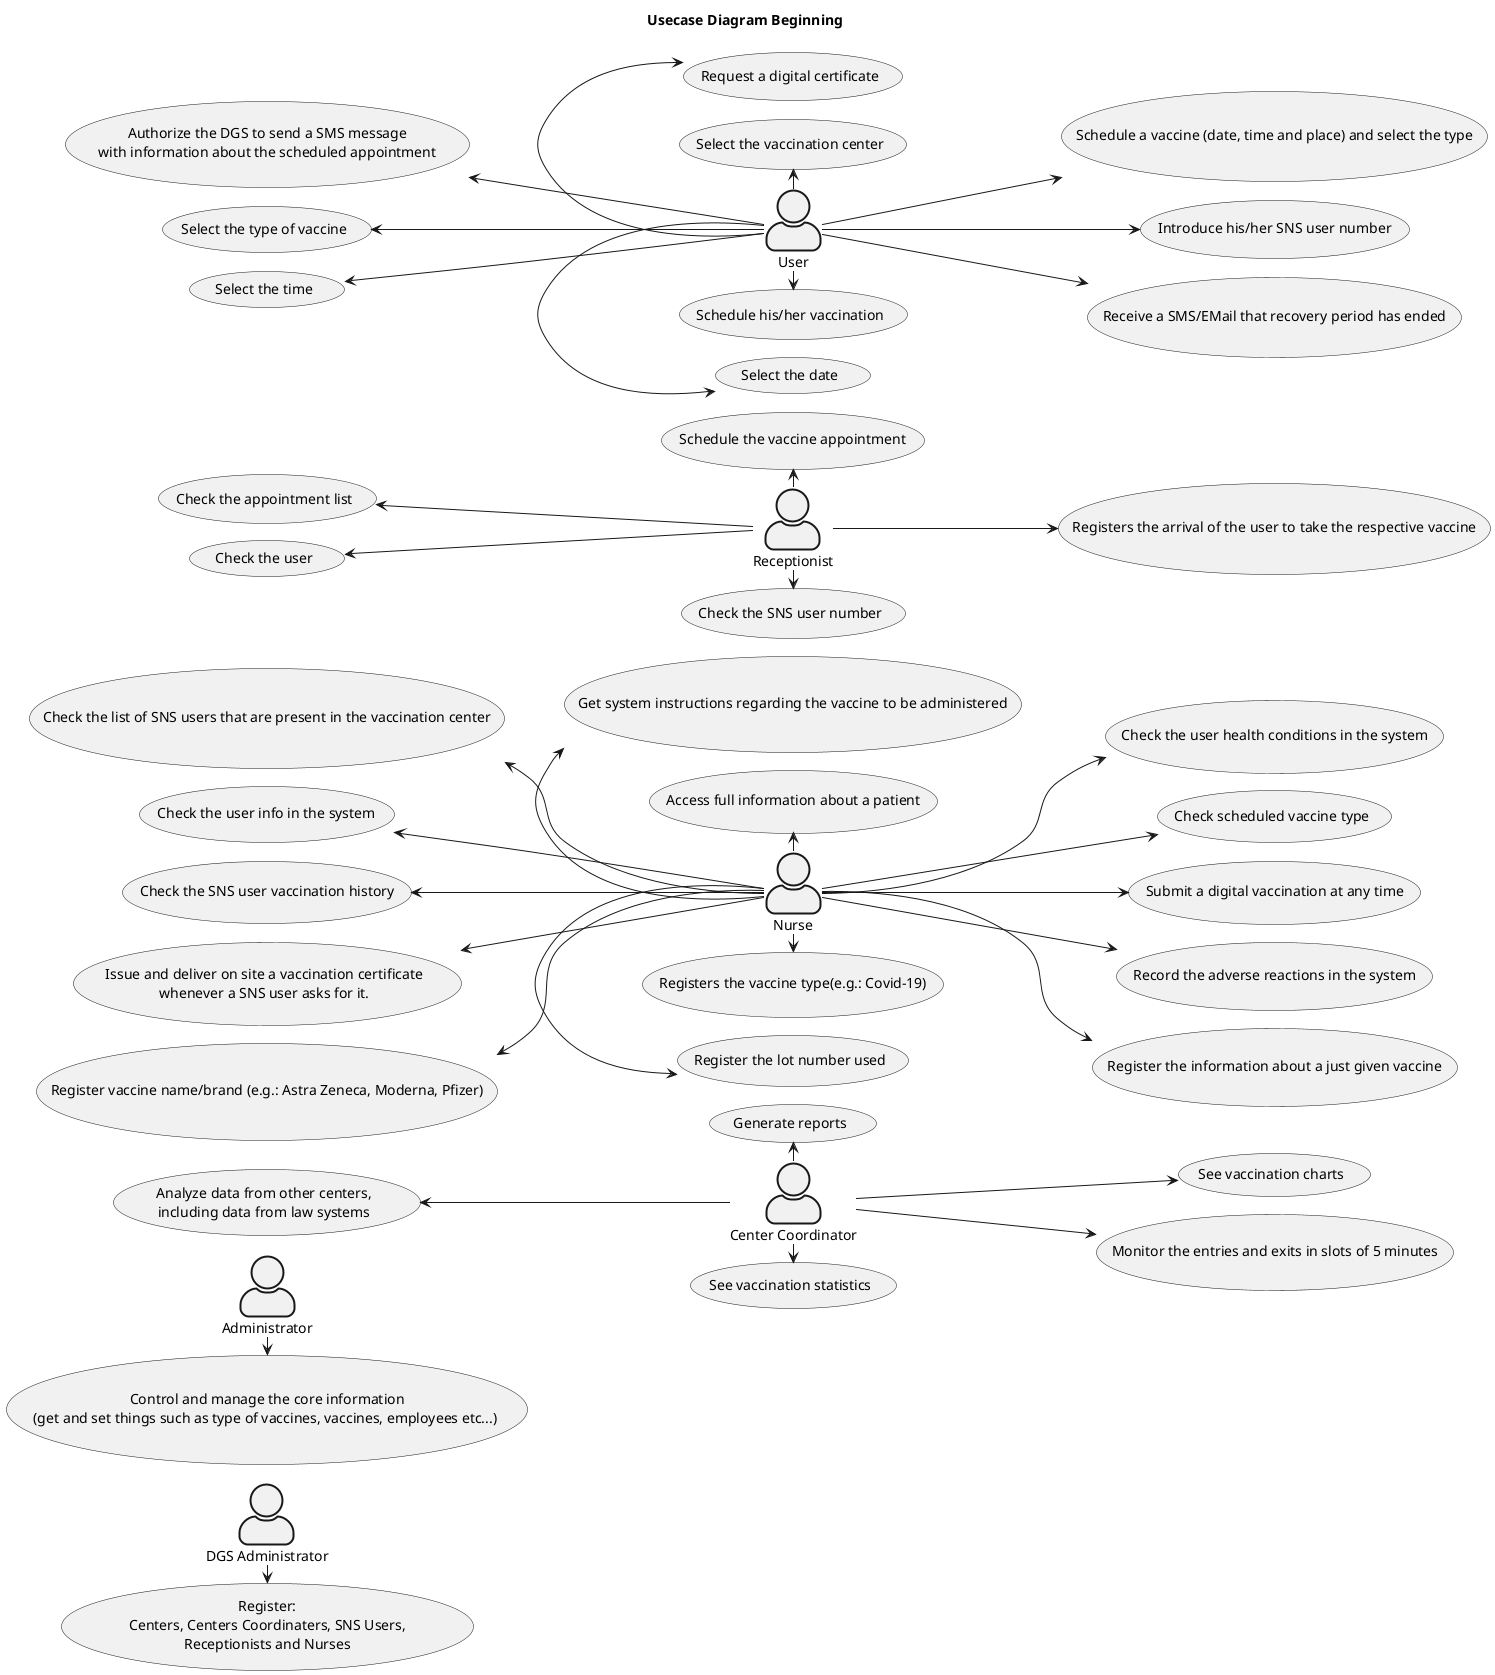 @startuml
'https://plantuml.com/use-case-diagram

!pragma layout smetana

skinparam actorStyle awesome
skinparam titleBorderRoundCorner 15
skinparam titleBorderThickness 2

left to right direction
title Usecase Diagram Beginning

'DGS Administrator
'UC1
Usecase UC1 as "Register:
Centers, Centers Coordinaters, SNS Users,
Receptionists and Nurses"

'Administrator
'UC2
Usecase UC2 as "Control and manage the core information
 (get and set things such as type of vaccines, vaccines, employees etc...) "

'Centre Coordinator
'UC3
Usecase UC3 as "See vaccination statistics"
'UC4
Usecase UC4 as "See vaccination charts"
'UC5
Usecase UC5 as "Generate reports"
'UC6
Usecase UC6 as "Analyze data from other centers,
 including data from law systems"
'UC7
Usecase UC7 as "Monitor the entries and exits in slots of 5 minutes"

'Nurse
'UC8
Usecase UC8 as "Check the user health conditions in the system"
'UC9
Usecase UC9 as "Check scheduled vaccine type"
'UC10
Usecase UC10 as "Submit a digital vaccination at any time"
'UC11
Usecase UC11 as "Check the list of SNS users that are present in the vaccination center"
'UC12
Usecase UC12 as "Check the user info in the system"
'UC13
Usecase UC13 as "Check the SNS user vaccination history"
'UC14
Usecase UC14 as "Get system instructions regarding the vaccine to be administered"
'UC15
Usecase UC15 as "Access full information about a patient"
'UC16
Usecase UC16 as "Record the adverse reactions in the system"
'UC17
Usecase UC17 as "Issue and deliver on site a vaccination certificate
 whenever a SNS user asks for it."
'UC18
Usecase UC18 as "Register the information about a just given vaccine"
'UC19
Usecase UC19 as "Register the lot number used"
'UC20
Usecase UC20 as "Registers the vaccine type(e.g.: Covid-19)"
'UC21
Usecase UC21 as "Register vaccine name/brand (e.g.: Astra Zeneca, Moderna, Pfizer)"

'Receptionist
'UC22
Usecase UC22 as "Check the appointment list"
'UC23
Usecase UC23 as "Check the user"
'UC24
Usecase UC24 as "Schedule the vaccine appointment"
'UC25
Usecase UC25 as "Check the SNS user number"
'UC26
Usecase UC26 as "Registers the arrival of the user to take the respective vaccine"
'UC27

'User
'UC27
Usecase UC27 as "Schedule a vaccine (date, time and place) and select the type"
'UC28
Usecase UC28 as "Request a digital certificate"
'UC29
Usecase UC29 as "Authorize the DGS to send a SMS message
 with information about the scheduled appointment"
'UC30
Usecase UC30 as "Select the date"
'UC31
Usecase UC31 as "Introduce his/her SNS user number"
'UC32
Usecase UC32 as "Receive a SMS/EMail that recovery period has ended"
'UC33
Usecase UC33 as "Select the type of vaccine"
'UC34
Usecase UC34 as "Select the time"
'UC35
Usecase UC35 as "Schedule his/her vaccination"
'UC36
Usecase UC36 as "Select the vaccination center"

'Administrators
:DGS Administrator:-r-> UC1
:Administrator: -r-> UC2


'Center Coordinator
:Center Coordinator: as CC
 CC -> UC3
 CC --> UC4
 CC -l-> UC5
 CC -u-> UC6
 CC -d-> UC7

 'Nurse
 :Nurse: as N
N -d-> UC8
N -d-> UC9
N -d-> UC10
N -u-> UC11
N -u-> UC12
N -u-> UC13
N -l-> UC14
N -l-> UC15
N -d-> UC16
N -u-> UC17
N -d-> UC18
N -r-> UC19
N -r-> UC20
N -u-> UC21

'Receptionist
:Receptionist: as R
R -u-> UC22
R -u-> UC23
R -l-> UC24
R -r-> UC25
R -d-> UC26

'User
:User: as U
U -d-> UC27
U -l-> UC28
U -u-> UC29
U -r-> UC30
U -d-> UC31
U -d-> UC32
U -u-> UC33
U -u-> UC34
U -r-> UC35
U -l-> UC36

@enduml